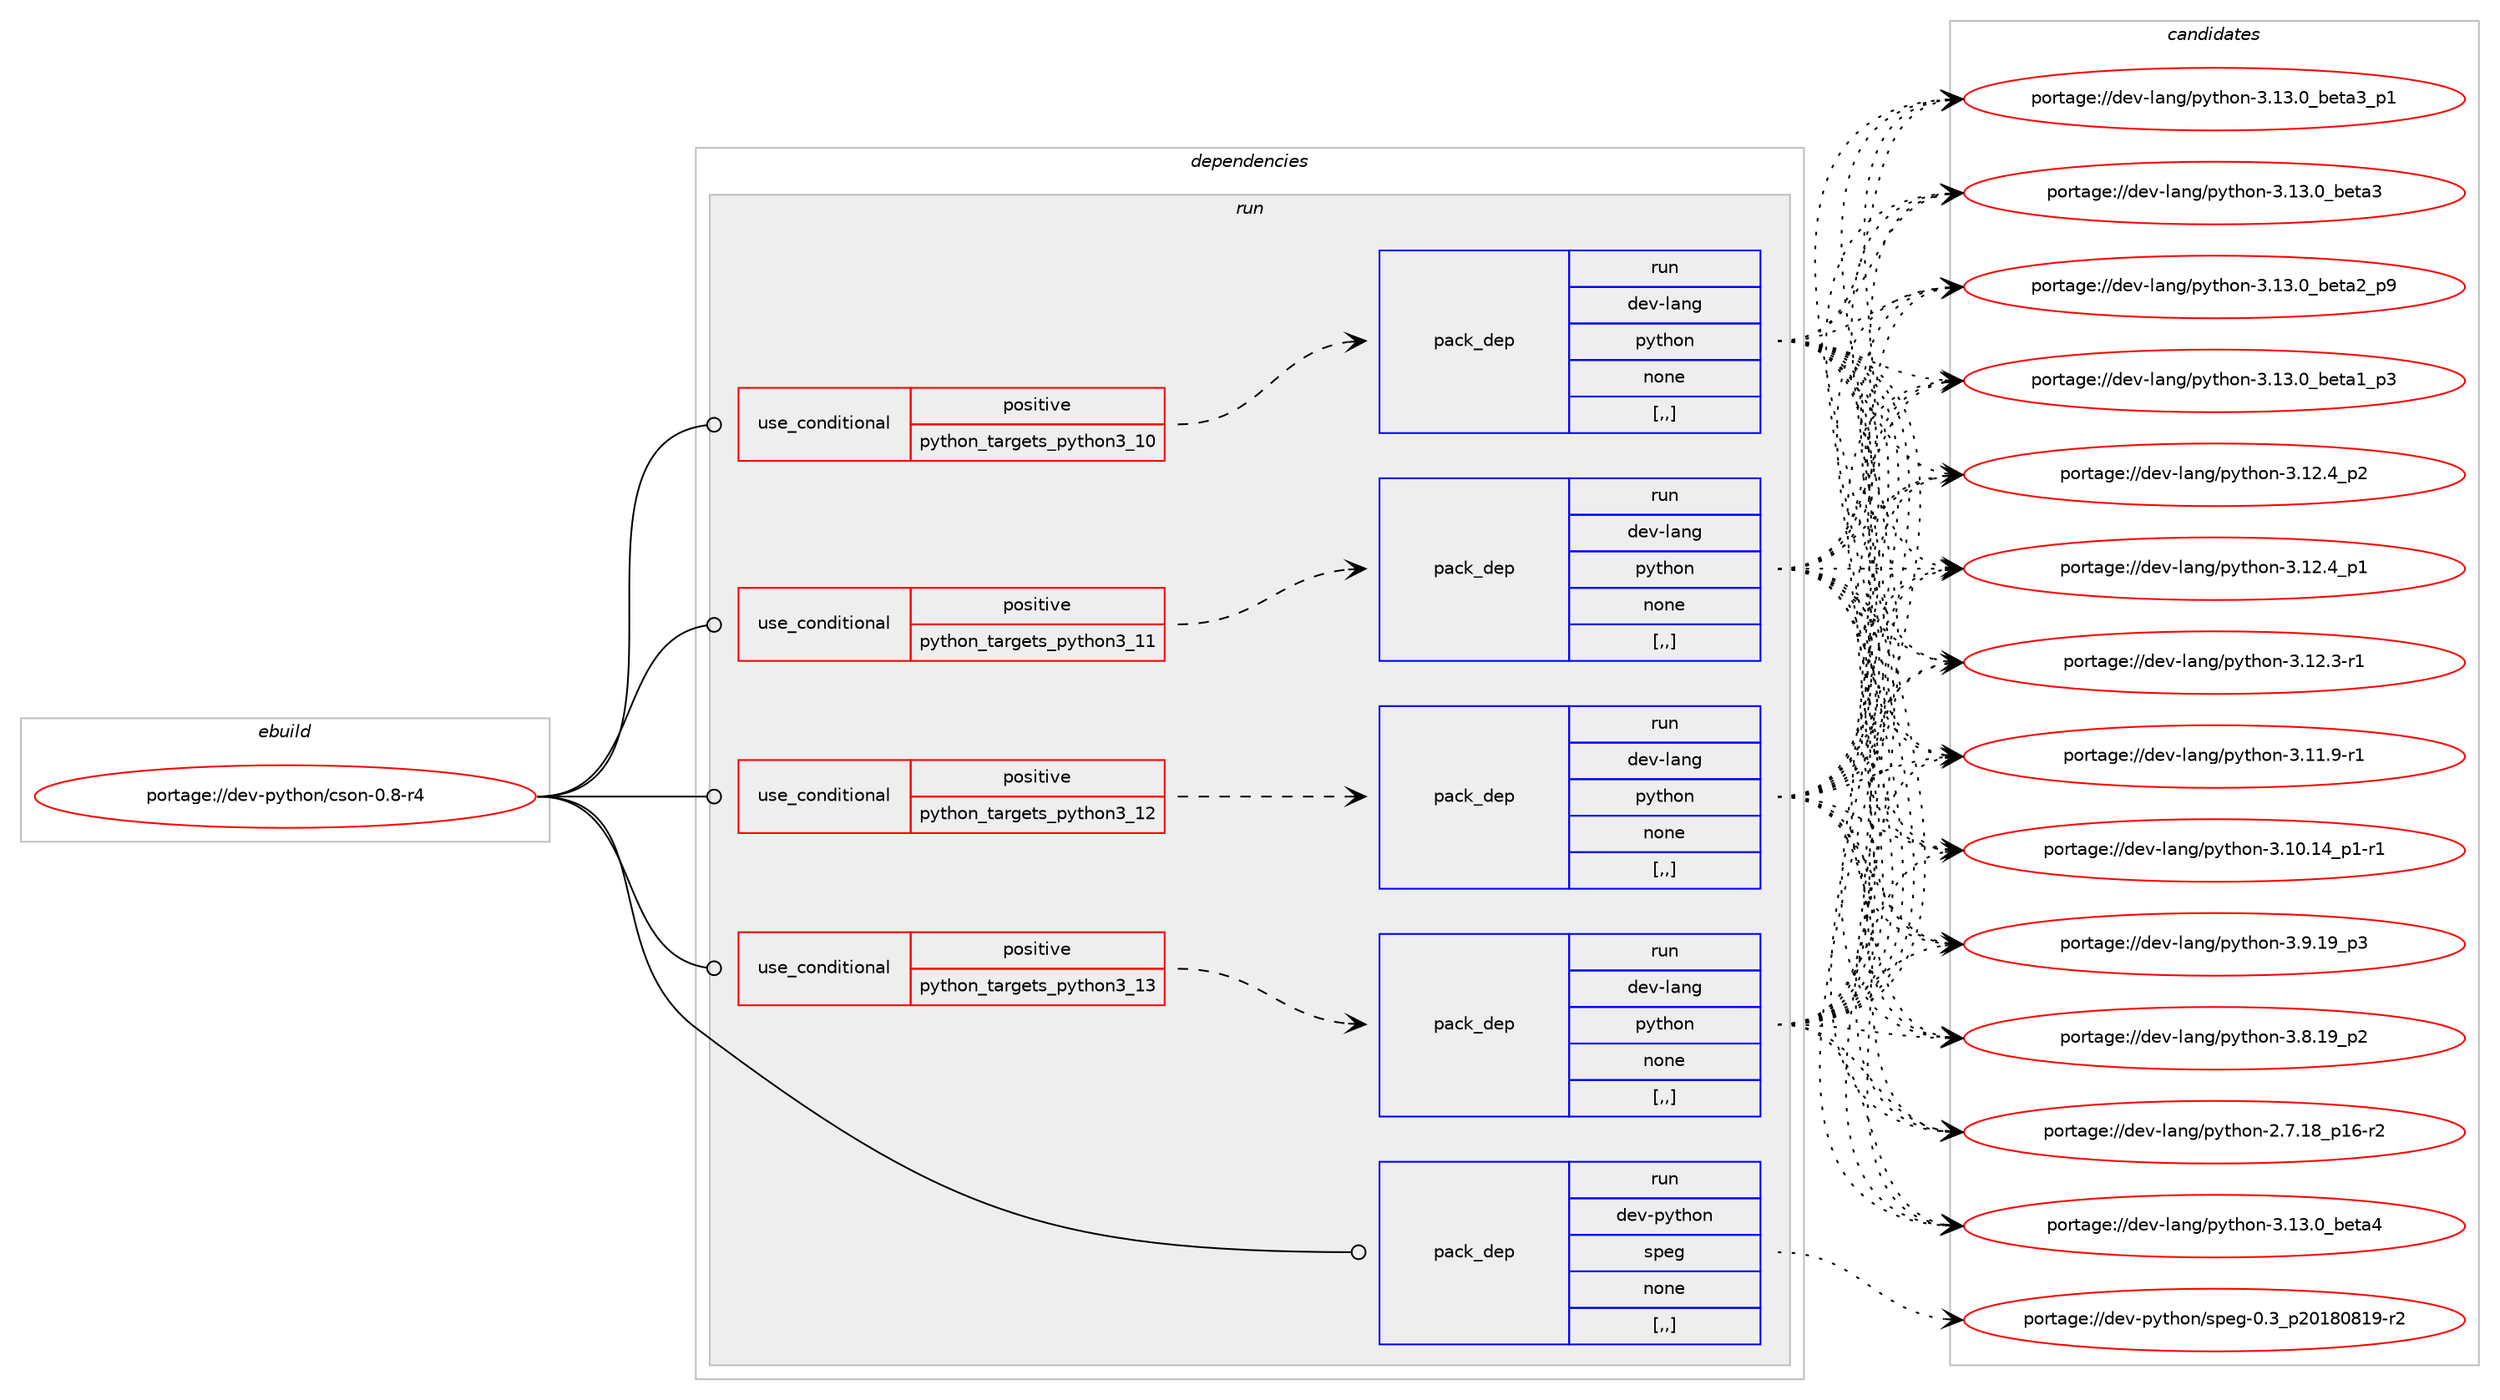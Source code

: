 digraph prolog {

# *************
# Graph options
# *************

newrank=true;
concentrate=true;
compound=true;
graph [rankdir=LR,fontname=Helvetica,fontsize=10,ranksep=1.5];#, ranksep=2.5, nodesep=0.2];
edge  [arrowhead=vee];
node  [fontname=Helvetica,fontsize=10];

# **********
# The ebuild
# **********

subgraph cluster_leftcol {
color=gray;
label=<<i>ebuild</i>>;
id [label="portage://dev-python/cson-0.8-r4", color=red, width=4, href="../dev-python/cson-0.8-r4.svg"];
}

# ****************
# The dependencies
# ****************

subgraph cluster_midcol {
color=gray;
label=<<i>dependencies</i>>;
subgraph cluster_compile {
fillcolor="#eeeeee";
style=filled;
label=<<i>compile</i>>;
}
subgraph cluster_compileandrun {
fillcolor="#eeeeee";
style=filled;
label=<<i>compile and run</i>>;
}
subgraph cluster_run {
fillcolor="#eeeeee";
style=filled;
label=<<i>run</i>>;
subgraph cond32135 {
dependency144881 [label=<<TABLE BORDER="0" CELLBORDER="1" CELLSPACING="0" CELLPADDING="4"><TR><TD ROWSPAN="3" CELLPADDING="10">use_conditional</TD></TR><TR><TD>positive</TD></TR><TR><TD>python_targets_python3_10</TD></TR></TABLE>>, shape=none, color=red];
subgraph pack111499 {
dependency144882 [label=<<TABLE BORDER="0" CELLBORDER="1" CELLSPACING="0" CELLPADDING="4" WIDTH="220"><TR><TD ROWSPAN="6" CELLPADDING="30">pack_dep</TD></TR><TR><TD WIDTH="110">run</TD></TR><TR><TD>dev-lang</TD></TR><TR><TD>python</TD></TR><TR><TD>none</TD></TR><TR><TD>[,,]</TD></TR></TABLE>>, shape=none, color=blue];
}
dependency144881:e -> dependency144882:w [weight=20,style="dashed",arrowhead="vee"];
}
id:e -> dependency144881:w [weight=20,style="solid",arrowhead="odot"];
subgraph cond32136 {
dependency144883 [label=<<TABLE BORDER="0" CELLBORDER="1" CELLSPACING="0" CELLPADDING="4"><TR><TD ROWSPAN="3" CELLPADDING="10">use_conditional</TD></TR><TR><TD>positive</TD></TR><TR><TD>python_targets_python3_11</TD></TR></TABLE>>, shape=none, color=red];
subgraph pack111500 {
dependency144884 [label=<<TABLE BORDER="0" CELLBORDER="1" CELLSPACING="0" CELLPADDING="4" WIDTH="220"><TR><TD ROWSPAN="6" CELLPADDING="30">pack_dep</TD></TR><TR><TD WIDTH="110">run</TD></TR><TR><TD>dev-lang</TD></TR><TR><TD>python</TD></TR><TR><TD>none</TD></TR><TR><TD>[,,]</TD></TR></TABLE>>, shape=none, color=blue];
}
dependency144883:e -> dependency144884:w [weight=20,style="dashed",arrowhead="vee"];
}
id:e -> dependency144883:w [weight=20,style="solid",arrowhead="odot"];
subgraph cond32137 {
dependency144885 [label=<<TABLE BORDER="0" CELLBORDER="1" CELLSPACING="0" CELLPADDING="4"><TR><TD ROWSPAN="3" CELLPADDING="10">use_conditional</TD></TR><TR><TD>positive</TD></TR><TR><TD>python_targets_python3_12</TD></TR></TABLE>>, shape=none, color=red];
subgraph pack111501 {
dependency144886 [label=<<TABLE BORDER="0" CELLBORDER="1" CELLSPACING="0" CELLPADDING="4" WIDTH="220"><TR><TD ROWSPAN="6" CELLPADDING="30">pack_dep</TD></TR><TR><TD WIDTH="110">run</TD></TR><TR><TD>dev-lang</TD></TR><TR><TD>python</TD></TR><TR><TD>none</TD></TR><TR><TD>[,,]</TD></TR></TABLE>>, shape=none, color=blue];
}
dependency144885:e -> dependency144886:w [weight=20,style="dashed",arrowhead="vee"];
}
id:e -> dependency144885:w [weight=20,style="solid",arrowhead="odot"];
subgraph cond32138 {
dependency144887 [label=<<TABLE BORDER="0" CELLBORDER="1" CELLSPACING="0" CELLPADDING="4"><TR><TD ROWSPAN="3" CELLPADDING="10">use_conditional</TD></TR><TR><TD>positive</TD></TR><TR><TD>python_targets_python3_13</TD></TR></TABLE>>, shape=none, color=red];
subgraph pack111502 {
dependency144888 [label=<<TABLE BORDER="0" CELLBORDER="1" CELLSPACING="0" CELLPADDING="4" WIDTH="220"><TR><TD ROWSPAN="6" CELLPADDING="30">pack_dep</TD></TR><TR><TD WIDTH="110">run</TD></TR><TR><TD>dev-lang</TD></TR><TR><TD>python</TD></TR><TR><TD>none</TD></TR><TR><TD>[,,]</TD></TR></TABLE>>, shape=none, color=blue];
}
dependency144887:e -> dependency144888:w [weight=20,style="dashed",arrowhead="vee"];
}
id:e -> dependency144887:w [weight=20,style="solid",arrowhead="odot"];
subgraph pack111503 {
dependency144889 [label=<<TABLE BORDER="0" CELLBORDER="1" CELLSPACING="0" CELLPADDING="4" WIDTH="220"><TR><TD ROWSPAN="6" CELLPADDING="30">pack_dep</TD></TR><TR><TD WIDTH="110">run</TD></TR><TR><TD>dev-python</TD></TR><TR><TD>speg</TD></TR><TR><TD>none</TD></TR><TR><TD>[,,]</TD></TR></TABLE>>, shape=none, color=blue];
}
id:e -> dependency144889:w [weight=20,style="solid",arrowhead="odot"];
}
}

# **************
# The candidates
# **************

subgraph cluster_choices {
rank=same;
color=gray;
label=<<i>candidates</i>>;

subgraph choice111499 {
color=black;
nodesep=1;
choice1001011184510897110103471121211161041111104551464951464895981011169752 [label="portage://dev-lang/python-3.13.0_beta4", color=red, width=4,href="../dev-lang/python-3.13.0_beta4.svg"];
choice10010111845108971101034711212111610411111045514649514648959810111697519511249 [label="portage://dev-lang/python-3.13.0_beta3_p1", color=red, width=4,href="../dev-lang/python-3.13.0_beta3_p1.svg"];
choice1001011184510897110103471121211161041111104551464951464895981011169751 [label="portage://dev-lang/python-3.13.0_beta3", color=red, width=4,href="../dev-lang/python-3.13.0_beta3.svg"];
choice10010111845108971101034711212111610411111045514649514648959810111697509511257 [label="portage://dev-lang/python-3.13.0_beta2_p9", color=red, width=4,href="../dev-lang/python-3.13.0_beta2_p9.svg"];
choice10010111845108971101034711212111610411111045514649514648959810111697499511251 [label="portage://dev-lang/python-3.13.0_beta1_p3", color=red, width=4,href="../dev-lang/python-3.13.0_beta1_p3.svg"];
choice100101118451089711010347112121116104111110455146495046529511250 [label="portage://dev-lang/python-3.12.4_p2", color=red, width=4,href="../dev-lang/python-3.12.4_p2.svg"];
choice100101118451089711010347112121116104111110455146495046529511249 [label="portage://dev-lang/python-3.12.4_p1", color=red, width=4,href="../dev-lang/python-3.12.4_p1.svg"];
choice100101118451089711010347112121116104111110455146495046514511449 [label="portage://dev-lang/python-3.12.3-r1", color=red, width=4,href="../dev-lang/python-3.12.3-r1.svg"];
choice100101118451089711010347112121116104111110455146494946574511449 [label="portage://dev-lang/python-3.11.9-r1", color=red, width=4,href="../dev-lang/python-3.11.9-r1.svg"];
choice100101118451089711010347112121116104111110455146494846495295112494511449 [label="portage://dev-lang/python-3.10.14_p1-r1", color=red, width=4,href="../dev-lang/python-3.10.14_p1-r1.svg"];
choice100101118451089711010347112121116104111110455146574649579511251 [label="portage://dev-lang/python-3.9.19_p3", color=red, width=4,href="../dev-lang/python-3.9.19_p3.svg"];
choice100101118451089711010347112121116104111110455146564649579511250 [label="portage://dev-lang/python-3.8.19_p2", color=red, width=4,href="../dev-lang/python-3.8.19_p2.svg"];
choice100101118451089711010347112121116104111110455046554649569511249544511450 [label="portage://dev-lang/python-2.7.18_p16-r2", color=red, width=4,href="../dev-lang/python-2.7.18_p16-r2.svg"];
dependency144882:e -> choice1001011184510897110103471121211161041111104551464951464895981011169752:w [style=dotted,weight="100"];
dependency144882:e -> choice10010111845108971101034711212111610411111045514649514648959810111697519511249:w [style=dotted,weight="100"];
dependency144882:e -> choice1001011184510897110103471121211161041111104551464951464895981011169751:w [style=dotted,weight="100"];
dependency144882:e -> choice10010111845108971101034711212111610411111045514649514648959810111697509511257:w [style=dotted,weight="100"];
dependency144882:e -> choice10010111845108971101034711212111610411111045514649514648959810111697499511251:w [style=dotted,weight="100"];
dependency144882:e -> choice100101118451089711010347112121116104111110455146495046529511250:w [style=dotted,weight="100"];
dependency144882:e -> choice100101118451089711010347112121116104111110455146495046529511249:w [style=dotted,weight="100"];
dependency144882:e -> choice100101118451089711010347112121116104111110455146495046514511449:w [style=dotted,weight="100"];
dependency144882:e -> choice100101118451089711010347112121116104111110455146494946574511449:w [style=dotted,weight="100"];
dependency144882:e -> choice100101118451089711010347112121116104111110455146494846495295112494511449:w [style=dotted,weight="100"];
dependency144882:e -> choice100101118451089711010347112121116104111110455146574649579511251:w [style=dotted,weight="100"];
dependency144882:e -> choice100101118451089711010347112121116104111110455146564649579511250:w [style=dotted,weight="100"];
dependency144882:e -> choice100101118451089711010347112121116104111110455046554649569511249544511450:w [style=dotted,weight="100"];
}
subgraph choice111500 {
color=black;
nodesep=1;
choice1001011184510897110103471121211161041111104551464951464895981011169752 [label="portage://dev-lang/python-3.13.0_beta4", color=red, width=4,href="../dev-lang/python-3.13.0_beta4.svg"];
choice10010111845108971101034711212111610411111045514649514648959810111697519511249 [label="portage://dev-lang/python-3.13.0_beta3_p1", color=red, width=4,href="../dev-lang/python-3.13.0_beta3_p1.svg"];
choice1001011184510897110103471121211161041111104551464951464895981011169751 [label="portage://dev-lang/python-3.13.0_beta3", color=red, width=4,href="../dev-lang/python-3.13.0_beta3.svg"];
choice10010111845108971101034711212111610411111045514649514648959810111697509511257 [label="portage://dev-lang/python-3.13.0_beta2_p9", color=red, width=4,href="../dev-lang/python-3.13.0_beta2_p9.svg"];
choice10010111845108971101034711212111610411111045514649514648959810111697499511251 [label="portage://dev-lang/python-3.13.0_beta1_p3", color=red, width=4,href="../dev-lang/python-3.13.0_beta1_p3.svg"];
choice100101118451089711010347112121116104111110455146495046529511250 [label="portage://dev-lang/python-3.12.4_p2", color=red, width=4,href="../dev-lang/python-3.12.4_p2.svg"];
choice100101118451089711010347112121116104111110455146495046529511249 [label="portage://dev-lang/python-3.12.4_p1", color=red, width=4,href="../dev-lang/python-3.12.4_p1.svg"];
choice100101118451089711010347112121116104111110455146495046514511449 [label="portage://dev-lang/python-3.12.3-r1", color=red, width=4,href="../dev-lang/python-3.12.3-r1.svg"];
choice100101118451089711010347112121116104111110455146494946574511449 [label="portage://dev-lang/python-3.11.9-r1", color=red, width=4,href="../dev-lang/python-3.11.9-r1.svg"];
choice100101118451089711010347112121116104111110455146494846495295112494511449 [label="portage://dev-lang/python-3.10.14_p1-r1", color=red, width=4,href="../dev-lang/python-3.10.14_p1-r1.svg"];
choice100101118451089711010347112121116104111110455146574649579511251 [label="portage://dev-lang/python-3.9.19_p3", color=red, width=4,href="../dev-lang/python-3.9.19_p3.svg"];
choice100101118451089711010347112121116104111110455146564649579511250 [label="portage://dev-lang/python-3.8.19_p2", color=red, width=4,href="../dev-lang/python-3.8.19_p2.svg"];
choice100101118451089711010347112121116104111110455046554649569511249544511450 [label="portage://dev-lang/python-2.7.18_p16-r2", color=red, width=4,href="../dev-lang/python-2.7.18_p16-r2.svg"];
dependency144884:e -> choice1001011184510897110103471121211161041111104551464951464895981011169752:w [style=dotted,weight="100"];
dependency144884:e -> choice10010111845108971101034711212111610411111045514649514648959810111697519511249:w [style=dotted,weight="100"];
dependency144884:e -> choice1001011184510897110103471121211161041111104551464951464895981011169751:w [style=dotted,weight="100"];
dependency144884:e -> choice10010111845108971101034711212111610411111045514649514648959810111697509511257:w [style=dotted,weight="100"];
dependency144884:e -> choice10010111845108971101034711212111610411111045514649514648959810111697499511251:w [style=dotted,weight="100"];
dependency144884:e -> choice100101118451089711010347112121116104111110455146495046529511250:w [style=dotted,weight="100"];
dependency144884:e -> choice100101118451089711010347112121116104111110455146495046529511249:w [style=dotted,weight="100"];
dependency144884:e -> choice100101118451089711010347112121116104111110455146495046514511449:w [style=dotted,weight="100"];
dependency144884:e -> choice100101118451089711010347112121116104111110455146494946574511449:w [style=dotted,weight="100"];
dependency144884:e -> choice100101118451089711010347112121116104111110455146494846495295112494511449:w [style=dotted,weight="100"];
dependency144884:e -> choice100101118451089711010347112121116104111110455146574649579511251:w [style=dotted,weight="100"];
dependency144884:e -> choice100101118451089711010347112121116104111110455146564649579511250:w [style=dotted,weight="100"];
dependency144884:e -> choice100101118451089711010347112121116104111110455046554649569511249544511450:w [style=dotted,weight="100"];
}
subgraph choice111501 {
color=black;
nodesep=1;
choice1001011184510897110103471121211161041111104551464951464895981011169752 [label="portage://dev-lang/python-3.13.0_beta4", color=red, width=4,href="../dev-lang/python-3.13.0_beta4.svg"];
choice10010111845108971101034711212111610411111045514649514648959810111697519511249 [label="portage://dev-lang/python-3.13.0_beta3_p1", color=red, width=4,href="../dev-lang/python-3.13.0_beta3_p1.svg"];
choice1001011184510897110103471121211161041111104551464951464895981011169751 [label="portage://dev-lang/python-3.13.0_beta3", color=red, width=4,href="../dev-lang/python-3.13.0_beta3.svg"];
choice10010111845108971101034711212111610411111045514649514648959810111697509511257 [label="portage://dev-lang/python-3.13.0_beta2_p9", color=red, width=4,href="../dev-lang/python-3.13.0_beta2_p9.svg"];
choice10010111845108971101034711212111610411111045514649514648959810111697499511251 [label="portage://dev-lang/python-3.13.0_beta1_p3", color=red, width=4,href="../dev-lang/python-3.13.0_beta1_p3.svg"];
choice100101118451089711010347112121116104111110455146495046529511250 [label="portage://dev-lang/python-3.12.4_p2", color=red, width=4,href="../dev-lang/python-3.12.4_p2.svg"];
choice100101118451089711010347112121116104111110455146495046529511249 [label="portage://dev-lang/python-3.12.4_p1", color=red, width=4,href="../dev-lang/python-3.12.4_p1.svg"];
choice100101118451089711010347112121116104111110455146495046514511449 [label="portage://dev-lang/python-3.12.3-r1", color=red, width=4,href="../dev-lang/python-3.12.3-r1.svg"];
choice100101118451089711010347112121116104111110455146494946574511449 [label="portage://dev-lang/python-3.11.9-r1", color=red, width=4,href="../dev-lang/python-3.11.9-r1.svg"];
choice100101118451089711010347112121116104111110455146494846495295112494511449 [label="portage://dev-lang/python-3.10.14_p1-r1", color=red, width=4,href="../dev-lang/python-3.10.14_p1-r1.svg"];
choice100101118451089711010347112121116104111110455146574649579511251 [label="portage://dev-lang/python-3.9.19_p3", color=red, width=4,href="../dev-lang/python-3.9.19_p3.svg"];
choice100101118451089711010347112121116104111110455146564649579511250 [label="portage://dev-lang/python-3.8.19_p2", color=red, width=4,href="../dev-lang/python-3.8.19_p2.svg"];
choice100101118451089711010347112121116104111110455046554649569511249544511450 [label="portage://dev-lang/python-2.7.18_p16-r2", color=red, width=4,href="../dev-lang/python-2.7.18_p16-r2.svg"];
dependency144886:e -> choice1001011184510897110103471121211161041111104551464951464895981011169752:w [style=dotted,weight="100"];
dependency144886:e -> choice10010111845108971101034711212111610411111045514649514648959810111697519511249:w [style=dotted,weight="100"];
dependency144886:e -> choice1001011184510897110103471121211161041111104551464951464895981011169751:w [style=dotted,weight="100"];
dependency144886:e -> choice10010111845108971101034711212111610411111045514649514648959810111697509511257:w [style=dotted,weight="100"];
dependency144886:e -> choice10010111845108971101034711212111610411111045514649514648959810111697499511251:w [style=dotted,weight="100"];
dependency144886:e -> choice100101118451089711010347112121116104111110455146495046529511250:w [style=dotted,weight="100"];
dependency144886:e -> choice100101118451089711010347112121116104111110455146495046529511249:w [style=dotted,weight="100"];
dependency144886:e -> choice100101118451089711010347112121116104111110455146495046514511449:w [style=dotted,weight="100"];
dependency144886:e -> choice100101118451089711010347112121116104111110455146494946574511449:w [style=dotted,weight="100"];
dependency144886:e -> choice100101118451089711010347112121116104111110455146494846495295112494511449:w [style=dotted,weight="100"];
dependency144886:e -> choice100101118451089711010347112121116104111110455146574649579511251:w [style=dotted,weight="100"];
dependency144886:e -> choice100101118451089711010347112121116104111110455146564649579511250:w [style=dotted,weight="100"];
dependency144886:e -> choice100101118451089711010347112121116104111110455046554649569511249544511450:w [style=dotted,weight="100"];
}
subgraph choice111502 {
color=black;
nodesep=1;
choice1001011184510897110103471121211161041111104551464951464895981011169752 [label="portage://dev-lang/python-3.13.0_beta4", color=red, width=4,href="../dev-lang/python-3.13.0_beta4.svg"];
choice10010111845108971101034711212111610411111045514649514648959810111697519511249 [label="portage://dev-lang/python-3.13.0_beta3_p1", color=red, width=4,href="../dev-lang/python-3.13.0_beta3_p1.svg"];
choice1001011184510897110103471121211161041111104551464951464895981011169751 [label="portage://dev-lang/python-3.13.0_beta3", color=red, width=4,href="../dev-lang/python-3.13.0_beta3.svg"];
choice10010111845108971101034711212111610411111045514649514648959810111697509511257 [label="portage://dev-lang/python-3.13.0_beta2_p9", color=red, width=4,href="../dev-lang/python-3.13.0_beta2_p9.svg"];
choice10010111845108971101034711212111610411111045514649514648959810111697499511251 [label="portage://dev-lang/python-3.13.0_beta1_p3", color=red, width=4,href="../dev-lang/python-3.13.0_beta1_p3.svg"];
choice100101118451089711010347112121116104111110455146495046529511250 [label="portage://dev-lang/python-3.12.4_p2", color=red, width=4,href="../dev-lang/python-3.12.4_p2.svg"];
choice100101118451089711010347112121116104111110455146495046529511249 [label="portage://dev-lang/python-3.12.4_p1", color=red, width=4,href="../dev-lang/python-3.12.4_p1.svg"];
choice100101118451089711010347112121116104111110455146495046514511449 [label="portage://dev-lang/python-3.12.3-r1", color=red, width=4,href="../dev-lang/python-3.12.3-r1.svg"];
choice100101118451089711010347112121116104111110455146494946574511449 [label="portage://dev-lang/python-3.11.9-r1", color=red, width=4,href="../dev-lang/python-3.11.9-r1.svg"];
choice100101118451089711010347112121116104111110455146494846495295112494511449 [label="portage://dev-lang/python-3.10.14_p1-r1", color=red, width=4,href="../dev-lang/python-3.10.14_p1-r1.svg"];
choice100101118451089711010347112121116104111110455146574649579511251 [label="portage://dev-lang/python-3.9.19_p3", color=red, width=4,href="../dev-lang/python-3.9.19_p3.svg"];
choice100101118451089711010347112121116104111110455146564649579511250 [label="portage://dev-lang/python-3.8.19_p2", color=red, width=4,href="../dev-lang/python-3.8.19_p2.svg"];
choice100101118451089711010347112121116104111110455046554649569511249544511450 [label="portage://dev-lang/python-2.7.18_p16-r2", color=red, width=4,href="../dev-lang/python-2.7.18_p16-r2.svg"];
dependency144888:e -> choice1001011184510897110103471121211161041111104551464951464895981011169752:w [style=dotted,weight="100"];
dependency144888:e -> choice10010111845108971101034711212111610411111045514649514648959810111697519511249:w [style=dotted,weight="100"];
dependency144888:e -> choice1001011184510897110103471121211161041111104551464951464895981011169751:w [style=dotted,weight="100"];
dependency144888:e -> choice10010111845108971101034711212111610411111045514649514648959810111697509511257:w [style=dotted,weight="100"];
dependency144888:e -> choice10010111845108971101034711212111610411111045514649514648959810111697499511251:w [style=dotted,weight="100"];
dependency144888:e -> choice100101118451089711010347112121116104111110455146495046529511250:w [style=dotted,weight="100"];
dependency144888:e -> choice100101118451089711010347112121116104111110455146495046529511249:w [style=dotted,weight="100"];
dependency144888:e -> choice100101118451089711010347112121116104111110455146495046514511449:w [style=dotted,weight="100"];
dependency144888:e -> choice100101118451089711010347112121116104111110455146494946574511449:w [style=dotted,weight="100"];
dependency144888:e -> choice100101118451089711010347112121116104111110455146494846495295112494511449:w [style=dotted,weight="100"];
dependency144888:e -> choice100101118451089711010347112121116104111110455146574649579511251:w [style=dotted,weight="100"];
dependency144888:e -> choice100101118451089711010347112121116104111110455146564649579511250:w [style=dotted,weight="100"];
dependency144888:e -> choice100101118451089711010347112121116104111110455046554649569511249544511450:w [style=dotted,weight="100"];
}
subgraph choice111503 {
color=black;
nodesep=1;
choice1001011184511212111610411111047115112101103454846519511250484956485649574511450 [label="portage://dev-python/speg-0.3_p20180819-r2", color=red, width=4,href="../dev-python/speg-0.3_p20180819-r2.svg"];
dependency144889:e -> choice1001011184511212111610411111047115112101103454846519511250484956485649574511450:w [style=dotted,weight="100"];
}
}

}

